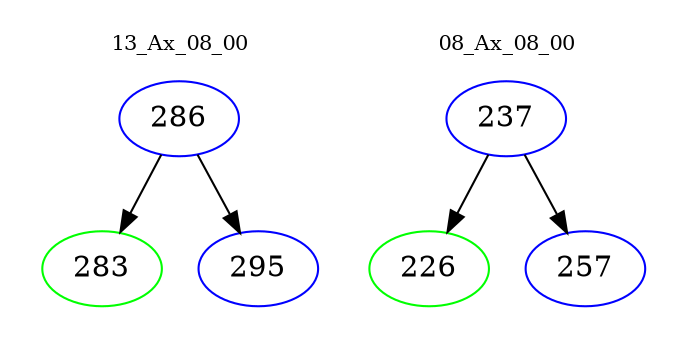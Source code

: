 digraph{
subgraph cluster_0 {
color = white
label = "13_Ax_08_00";
fontsize=10;
T0_286 [label="286", color="blue"]
T0_286 -> T0_283 [color="black"]
T0_283 [label="283", color="green"]
T0_286 -> T0_295 [color="black"]
T0_295 [label="295", color="blue"]
}
subgraph cluster_1 {
color = white
label = "08_Ax_08_00";
fontsize=10;
T1_237 [label="237", color="blue"]
T1_237 -> T1_226 [color="black"]
T1_226 [label="226", color="green"]
T1_237 -> T1_257 [color="black"]
T1_257 [label="257", color="blue"]
}
}
